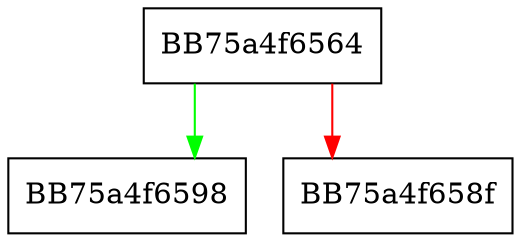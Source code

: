 digraph VfoProxy {
  node [shape="box"];
  graph [splines=ortho];
  BB75a4f6564 -> BB75a4f6598 [color="green"];
  BB75a4f6564 -> BB75a4f658f [color="red"];
}